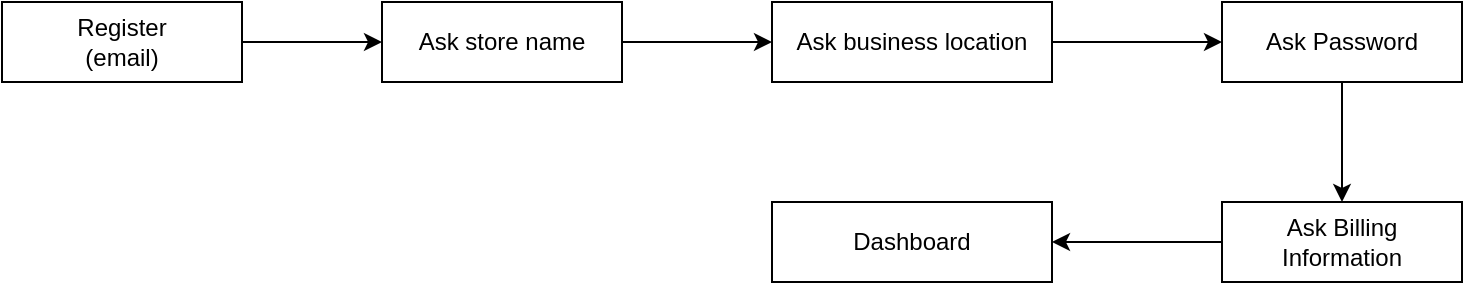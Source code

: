 <mxfile version="20.6.0" type="device" pages="3"><diagram id="pkIr5nvSYuqfP_3uoMbx" name="Register"><mxGraphModel dx="2062" dy="758" grid="1" gridSize="10" guides="1" tooltips="1" connect="1" arrows="1" fold="1" page="1" pageScale="1" pageWidth="850" pageHeight="1100" math="0" shadow="0"><root><mxCell id="0"/><mxCell id="1" parent="0"/><mxCell id="XJtAInZfoqgVjIFKaPpQ-1" value="Register&lt;br&gt;(email)" style="rounded=0;whiteSpace=wrap;html=1;" vertex="1" parent="1"><mxGeometry x="40" y="40" width="120" height="40" as="geometry"/></mxCell><mxCell id="XJtAInZfoqgVjIFKaPpQ-2" value="Ask store name" style="rounded=0;whiteSpace=wrap;html=1;" vertex="1" parent="1"><mxGeometry x="230" y="40" width="120" height="40" as="geometry"/></mxCell><mxCell id="XJtAInZfoqgVjIFKaPpQ-3" value="Ask business location" style="rounded=0;whiteSpace=wrap;html=1;" vertex="1" parent="1"><mxGeometry x="425" y="40" width="140" height="40" as="geometry"/></mxCell><mxCell id="XJtAInZfoqgVjIFKaPpQ-4" value="Ask Password" style="rounded=0;whiteSpace=wrap;html=1;" vertex="1" parent="1"><mxGeometry x="650" y="40" width="120" height="40" as="geometry"/></mxCell><mxCell id="XJtAInZfoqgVjIFKaPpQ-5" value="Ask Billing Information" style="rounded=0;whiteSpace=wrap;html=1;" vertex="1" parent="1"><mxGeometry x="650" y="140" width="120" height="40" as="geometry"/></mxCell><mxCell id="XJtAInZfoqgVjIFKaPpQ-7" value="Dashboard" style="rounded=0;whiteSpace=wrap;html=1;" vertex="1" parent="1"><mxGeometry x="425" y="140" width="140" height="40" as="geometry"/></mxCell><mxCell id="XJtAInZfoqgVjIFKaPpQ-8" value="" style="endArrow=classic;html=1;rounded=0;exitX=1;exitY=0.5;exitDx=0;exitDy=0;entryX=0;entryY=0.5;entryDx=0;entryDy=0;" edge="1" parent="1" source="XJtAInZfoqgVjIFKaPpQ-1" target="XJtAInZfoqgVjIFKaPpQ-2"><mxGeometry width="50" height="50" relative="1" as="geometry"><mxPoint x="400" y="400" as="sourcePoint"/><mxPoint x="450" y="350" as="targetPoint"/></mxGeometry></mxCell><mxCell id="XJtAInZfoqgVjIFKaPpQ-9" value="" style="endArrow=classic;html=1;rounded=0;exitX=1;exitY=0.5;exitDx=0;exitDy=0;entryX=0;entryY=0.5;entryDx=0;entryDy=0;" edge="1" parent="1" source="XJtAInZfoqgVjIFKaPpQ-2" target="XJtAInZfoqgVjIFKaPpQ-3"><mxGeometry width="50" height="50" relative="1" as="geometry"><mxPoint x="400" y="400" as="sourcePoint"/><mxPoint x="450" y="350" as="targetPoint"/></mxGeometry></mxCell><mxCell id="XJtAInZfoqgVjIFKaPpQ-10" value="" style="endArrow=classic;html=1;rounded=0;exitX=1;exitY=0.5;exitDx=0;exitDy=0;entryX=0;entryY=0.5;entryDx=0;entryDy=0;" edge="1" parent="1" source="XJtAInZfoqgVjIFKaPpQ-3" target="XJtAInZfoqgVjIFKaPpQ-4"><mxGeometry width="50" height="50" relative="1" as="geometry"><mxPoint x="400" y="400" as="sourcePoint"/><mxPoint x="450" y="350" as="targetPoint"/></mxGeometry></mxCell><mxCell id="XJtAInZfoqgVjIFKaPpQ-11" value="" style="endArrow=classic;html=1;rounded=0;exitX=0.5;exitY=1;exitDx=0;exitDy=0;entryX=0.5;entryY=0;entryDx=0;entryDy=0;" edge="1" parent="1" source="XJtAInZfoqgVjIFKaPpQ-4" target="XJtAInZfoqgVjIFKaPpQ-5"><mxGeometry width="50" height="50" relative="1" as="geometry"><mxPoint x="700" y="90" as="sourcePoint"/><mxPoint x="450" y="350" as="targetPoint"/></mxGeometry></mxCell><mxCell id="XJtAInZfoqgVjIFKaPpQ-12" value="" style="endArrow=classic;html=1;rounded=0;exitX=0;exitY=0.5;exitDx=0;exitDy=0;entryX=1;entryY=0.5;entryDx=0;entryDy=0;" edge="1" parent="1" source="XJtAInZfoqgVjIFKaPpQ-5" target="XJtAInZfoqgVjIFKaPpQ-7"><mxGeometry width="50" height="50" relative="1" as="geometry"><mxPoint x="400" y="400" as="sourcePoint"/><mxPoint x="450" y="350" as="targetPoint"/></mxGeometry></mxCell></root></mxGraphModel></diagram><diagram id="sBDrZvPfd1G32_IMepD7" name="Login 1"><mxGraphModel dx="2062" dy="758" grid="1" gridSize="10" guides="1" tooltips="1" connect="1" arrows="1" fold="1" page="1" pageScale="1" pageWidth="850" pageHeight="1100" math="0" shadow="0"><root><mxCell id="0"/><mxCell id="1" parent="0"/><mxCell id="VVrCnCRm7YHYFm4C0cKw-1" value="Login" style="rounded=0;whiteSpace=wrap;html=1;" vertex="1" parent="1"><mxGeometry x="40" y="40" width="120" height="40" as="geometry"/></mxCell><mxCell id="VVrCnCRm7YHYFm4C0cKw-2" value="List of stores" style="rounded=0;whiteSpace=wrap;html=1;" vertex="1" parent="1"><mxGeometry x="230" y="40" width="120" height="40" as="geometry"/></mxCell><mxCell id="VVrCnCRm7YHYFm4C0cKw-3" value="Open store" style="rounded=0;whiteSpace=wrap;html=1;" vertex="1" parent="1"><mxGeometry x="425" y="40" width="140" height="40" as="geometry"/></mxCell><mxCell id="VVrCnCRm7YHYFm4C0cKw-4" value="Dashboard" style="rounded=0;whiteSpace=wrap;html=1;" vertex="1" parent="1"><mxGeometry x="650" y="40" width="120" height="40" as="geometry"/></mxCell><mxCell id="VVrCnCRm7YHYFm4C0cKw-7" value="" style="endArrow=classic;html=1;rounded=0;exitX=1;exitY=0.5;exitDx=0;exitDy=0;entryX=0;entryY=0.5;entryDx=0;entryDy=0;" edge="1" parent="1" source="VVrCnCRm7YHYFm4C0cKw-1" target="VVrCnCRm7YHYFm4C0cKw-2"><mxGeometry width="50" height="50" relative="1" as="geometry"><mxPoint x="400" y="400" as="sourcePoint"/><mxPoint x="450" y="350" as="targetPoint"/></mxGeometry></mxCell><mxCell id="VVrCnCRm7YHYFm4C0cKw-8" value="" style="endArrow=classic;html=1;rounded=0;exitX=1;exitY=0.5;exitDx=0;exitDy=0;entryX=0;entryY=0.5;entryDx=0;entryDy=0;" edge="1" parent="1" source="VVrCnCRm7YHYFm4C0cKw-2" target="VVrCnCRm7YHYFm4C0cKw-3"><mxGeometry width="50" height="50" relative="1" as="geometry"><mxPoint x="400" y="400" as="sourcePoint"/><mxPoint x="450" y="350" as="targetPoint"/></mxGeometry></mxCell><mxCell id="VVrCnCRm7YHYFm4C0cKw-9" value="" style="endArrow=classic;html=1;rounded=0;exitX=1;exitY=0.5;exitDx=0;exitDy=0;entryX=0;entryY=0.5;entryDx=0;entryDy=0;" edge="1" parent="1" source="VVrCnCRm7YHYFm4C0cKw-3" target="VVrCnCRm7YHYFm4C0cKw-4"><mxGeometry width="50" height="50" relative="1" as="geometry"><mxPoint x="400" y="400" as="sourcePoint"/><mxPoint x="450" y="350" as="targetPoint"/></mxGeometry></mxCell></root></mxGraphModel></diagram><diagram id="511D2qew5qSIeCqRT1sn" name="Login 2"><mxGraphModel dx="2062" dy="758" grid="1" gridSize="10" guides="1" tooltips="1" connect="1" arrows="1" fold="1" page="1" pageScale="1" pageWidth="850" pageHeight="1100" math="0" shadow="0"><root><mxCell id="0"/><mxCell id="1" parent="0"/><mxCell id="qjjJNeNnOzMGCDVYBVv9-1" value="Login" style="rounded=0;whiteSpace=wrap;html=1;" vertex="1" parent="1"><mxGeometry x="40" y="40" width="120" height="40" as="geometry"/></mxCell><mxCell id="qjjJNeNnOzMGCDVYBVv9-2" value="List of stores" style="rounded=0;whiteSpace=wrap;html=1;" vertex="1" parent="1"><mxGeometry x="230" y="40" width="120" height="40" as="geometry"/></mxCell><mxCell id="qjjJNeNnOzMGCDVYBVv9-3" value="Create store" style="rounded=0;whiteSpace=wrap;html=1;" vertex="1" parent="1"><mxGeometry x="425" y="40" width="140" height="40" as="geometry"/></mxCell><mxCell id="qjjJNeNnOzMGCDVYBVv9-4" value="Ask store name" style="rounded=0;whiteSpace=wrap;html=1;" vertex="1" parent="1"><mxGeometry x="650" y="40" width="120" height="40" as="geometry"/></mxCell><mxCell id="qjjJNeNnOzMGCDVYBVv9-5" value="Dashboard" style="rounded=0;whiteSpace=wrap;html=1;" vertex="1" parent="1"><mxGeometry x="650" y="140" width="120" height="40" as="geometry"/></mxCell><mxCell id="qjjJNeNnOzMGCDVYBVv9-7" value="" style="endArrow=classic;html=1;rounded=0;exitX=1;exitY=0.5;exitDx=0;exitDy=0;entryX=0;entryY=0.5;entryDx=0;entryDy=0;" edge="1" parent="1" source="qjjJNeNnOzMGCDVYBVv9-1" target="qjjJNeNnOzMGCDVYBVv9-2"><mxGeometry width="50" height="50" relative="1" as="geometry"><mxPoint x="400" y="400" as="sourcePoint"/><mxPoint x="450" y="350" as="targetPoint"/></mxGeometry></mxCell><mxCell id="qjjJNeNnOzMGCDVYBVv9-8" value="" style="endArrow=classic;html=1;rounded=0;exitX=1;exitY=0.5;exitDx=0;exitDy=0;entryX=0;entryY=0.5;entryDx=0;entryDy=0;" edge="1" parent="1" source="qjjJNeNnOzMGCDVYBVv9-2" target="qjjJNeNnOzMGCDVYBVv9-3"><mxGeometry width="50" height="50" relative="1" as="geometry"><mxPoint x="400" y="400" as="sourcePoint"/><mxPoint x="450" y="350" as="targetPoint"/></mxGeometry></mxCell><mxCell id="qjjJNeNnOzMGCDVYBVv9-9" value="" style="endArrow=classic;html=1;rounded=0;exitX=1;exitY=0.5;exitDx=0;exitDy=0;entryX=0;entryY=0.5;entryDx=0;entryDy=0;" edge="1" parent="1" source="qjjJNeNnOzMGCDVYBVv9-3" target="qjjJNeNnOzMGCDVYBVv9-4"><mxGeometry width="50" height="50" relative="1" as="geometry"><mxPoint x="400" y="400" as="sourcePoint"/><mxPoint x="450" y="350" as="targetPoint"/></mxGeometry></mxCell><mxCell id="qjjJNeNnOzMGCDVYBVv9-10" value="" style="endArrow=classic;html=1;rounded=0;exitX=0.5;exitY=1;exitDx=0;exitDy=0;entryX=0.5;entryY=0;entryDx=0;entryDy=0;" edge="1" parent="1" source="qjjJNeNnOzMGCDVYBVv9-4" target="qjjJNeNnOzMGCDVYBVv9-5"><mxGeometry width="50" height="50" relative="1" as="geometry"><mxPoint x="700" y="90" as="sourcePoint"/><mxPoint x="450" y="350" as="targetPoint"/></mxGeometry></mxCell></root></mxGraphModel></diagram></mxfile>